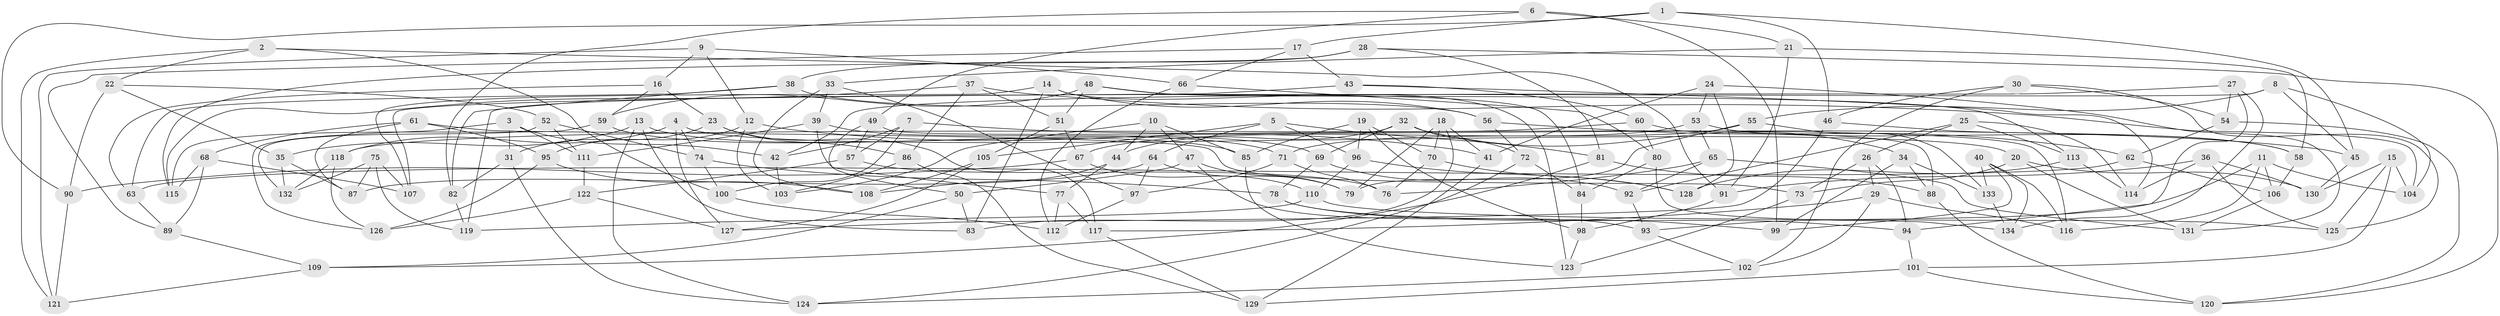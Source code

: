 // coarse degree distribution, {6: 0.175, 4: 0.6375, 7: 0.025, 10: 0.025, 8: 0.1, 9: 0.0125, 12: 0.0125, 13: 0.0125}
// Generated by graph-tools (version 1.1) at 2025/20/03/04/25 18:20:42]
// undirected, 134 vertices, 268 edges
graph export_dot {
graph [start="1"]
  node [color=gray90,style=filled];
  1;
  2;
  3;
  4;
  5;
  6;
  7;
  8;
  9;
  10;
  11;
  12;
  13;
  14;
  15;
  16;
  17;
  18;
  19;
  20;
  21;
  22;
  23;
  24;
  25;
  26;
  27;
  28;
  29;
  30;
  31;
  32;
  33;
  34;
  35;
  36;
  37;
  38;
  39;
  40;
  41;
  42;
  43;
  44;
  45;
  46;
  47;
  48;
  49;
  50;
  51;
  52;
  53;
  54;
  55;
  56;
  57;
  58;
  59;
  60;
  61;
  62;
  63;
  64;
  65;
  66;
  67;
  68;
  69;
  70;
  71;
  72;
  73;
  74;
  75;
  76;
  77;
  78;
  79;
  80;
  81;
  82;
  83;
  84;
  85;
  86;
  87;
  88;
  89;
  90;
  91;
  92;
  93;
  94;
  95;
  96;
  97;
  98;
  99;
  100;
  101;
  102;
  103;
  104;
  105;
  106;
  107;
  108;
  109;
  110;
  111;
  112;
  113;
  114;
  115;
  116;
  117;
  118;
  119;
  120;
  121;
  122;
  123;
  124;
  125;
  126;
  127;
  128;
  129;
  130;
  131;
  132;
  133;
  134;
  1 -- 46;
  1 -- 45;
  1 -- 17;
  1 -- 90;
  2 -- 121;
  2 -- 91;
  2 -- 100;
  2 -- 22;
  3 -- 42;
  3 -- 31;
  3 -- 126;
  3 -- 111;
  4 -- 118;
  4 -- 127;
  4 -- 74;
  4 -- 20;
  5 -- 96;
  5 -- 64;
  5 -- 105;
  5 -- 81;
  6 -- 21;
  6 -- 99;
  6 -- 49;
  6 -- 82;
  7 -- 100;
  7 -- 45;
  7 -- 57;
  7 -- 42;
  8 -- 104;
  8 -- 45;
  8 -- 119;
  8 -- 55;
  9 -- 16;
  9 -- 121;
  9 -- 66;
  9 -- 12;
  10 -- 44;
  10 -- 85;
  10 -- 103;
  10 -- 47;
  11 -- 106;
  11 -- 93;
  11 -- 116;
  11 -- 104;
  12 -- 41;
  12 -- 95;
  12 -- 103;
  13 -- 83;
  13 -- 124;
  13 -- 71;
  13 -- 35;
  14 -- 123;
  14 -- 56;
  14 -- 83;
  14 -- 107;
  15 -- 125;
  15 -- 130;
  15 -- 101;
  15 -- 104;
  16 -- 63;
  16 -- 59;
  16 -- 23;
  17 -- 89;
  17 -- 43;
  17 -- 66;
  18 -- 70;
  18 -- 83;
  18 -- 79;
  18 -- 41;
  19 -- 70;
  19 -- 96;
  19 -- 98;
  19 -- 85;
  20 -- 73;
  20 -- 130;
  20 -- 131;
  21 -- 91;
  21 -- 33;
  21 -- 58;
  22 -- 52;
  22 -- 35;
  22 -- 90;
  23 -- 86;
  23 -- 31;
  23 -- 117;
  24 -- 128;
  24 -- 41;
  24 -- 131;
  24 -- 53;
  25 -- 113;
  25 -- 26;
  25 -- 92;
  25 -- 114;
  26 -- 94;
  26 -- 29;
  26 -- 73;
  27 -- 54;
  27 -- 94;
  27 -- 134;
  27 -- 42;
  28 -- 38;
  28 -- 81;
  28 -- 120;
  28 -- 115;
  29 -- 117;
  29 -- 102;
  29 -- 116;
  30 -- 102;
  30 -- 46;
  30 -- 54;
  30 -- 125;
  31 -- 124;
  31 -- 82;
  32 -- 34;
  32 -- 69;
  32 -- 72;
  32 -- 44;
  33 -- 108;
  33 -- 39;
  33 -- 97;
  34 -- 99;
  34 -- 133;
  34 -- 88;
  35 -- 87;
  35 -- 132;
  36 -- 125;
  36 -- 91;
  36 -- 114;
  36 -- 130;
  37 -- 115;
  37 -- 104;
  37 -- 51;
  37 -- 86;
  38 -- 63;
  38 -- 56;
  38 -- 82;
  39 -- 77;
  39 -- 111;
  39 -- 69;
  40 -- 116;
  40 -- 133;
  40 -- 134;
  40 -- 99;
  41 -- 129;
  42 -- 103;
  43 -- 114;
  43 -- 107;
  43 -- 60;
  44 -- 77;
  44 -- 108;
  45 -- 130;
  46 -- 127;
  46 -- 58;
  47 -- 93;
  47 -- 50;
  47 -- 79;
  48 -- 84;
  48 -- 51;
  48 -- 59;
  48 -- 113;
  49 -- 116;
  49 -- 57;
  49 -- 50;
  50 -- 109;
  50 -- 83;
  51 -- 105;
  51 -- 67;
  52 -- 111;
  52 -- 74;
  52 -- 132;
  53 -- 65;
  53 -- 58;
  53 -- 67;
  54 -- 62;
  54 -- 120;
  55 -- 71;
  55 -- 133;
  55 -- 79;
  56 -- 72;
  56 -- 62;
  57 -- 122;
  57 -- 76;
  58 -- 106;
  59 -- 115;
  59 -- 85;
  60 -- 88;
  60 -- 118;
  60 -- 80;
  61 -- 87;
  61 -- 95;
  61 -- 73;
  61 -- 68;
  62 -- 106;
  62 -- 63;
  63 -- 89;
  64 -- 97;
  64 -- 79;
  64 -- 87;
  65 -- 131;
  65 -- 92;
  65 -- 76;
  66 -- 80;
  66 -- 112;
  67 -- 90;
  67 -- 110;
  68 -- 115;
  68 -- 107;
  68 -- 89;
  69 -- 78;
  69 -- 92;
  70 -- 76;
  70 -- 128;
  71 -- 76;
  71 -- 97;
  72 -- 84;
  72 -- 124;
  73 -- 123;
  74 -- 100;
  74 -- 78;
  75 -- 132;
  75 -- 119;
  75 -- 107;
  75 -- 87;
  77 -- 117;
  77 -- 112;
  78 -- 99;
  78 -- 94;
  80 -- 134;
  80 -- 84;
  81 -- 109;
  81 -- 88;
  82 -- 119;
  84 -- 98;
  85 -- 123;
  86 -- 129;
  86 -- 103;
  88 -- 120;
  89 -- 109;
  90 -- 121;
  91 -- 98;
  92 -- 93;
  93 -- 102;
  94 -- 101;
  95 -- 126;
  95 -- 108;
  96 -- 128;
  96 -- 110;
  97 -- 112;
  98 -- 123;
  100 -- 112;
  101 -- 129;
  101 -- 120;
  102 -- 124;
  105 -- 108;
  105 -- 127;
  106 -- 131;
  109 -- 121;
  110 -- 125;
  110 -- 119;
  111 -- 122;
  113 -- 128;
  113 -- 114;
  117 -- 129;
  118 -- 126;
  118 -- 132;
  122 -- 126;
  122 -- 127;
  133 -- 134;
}

